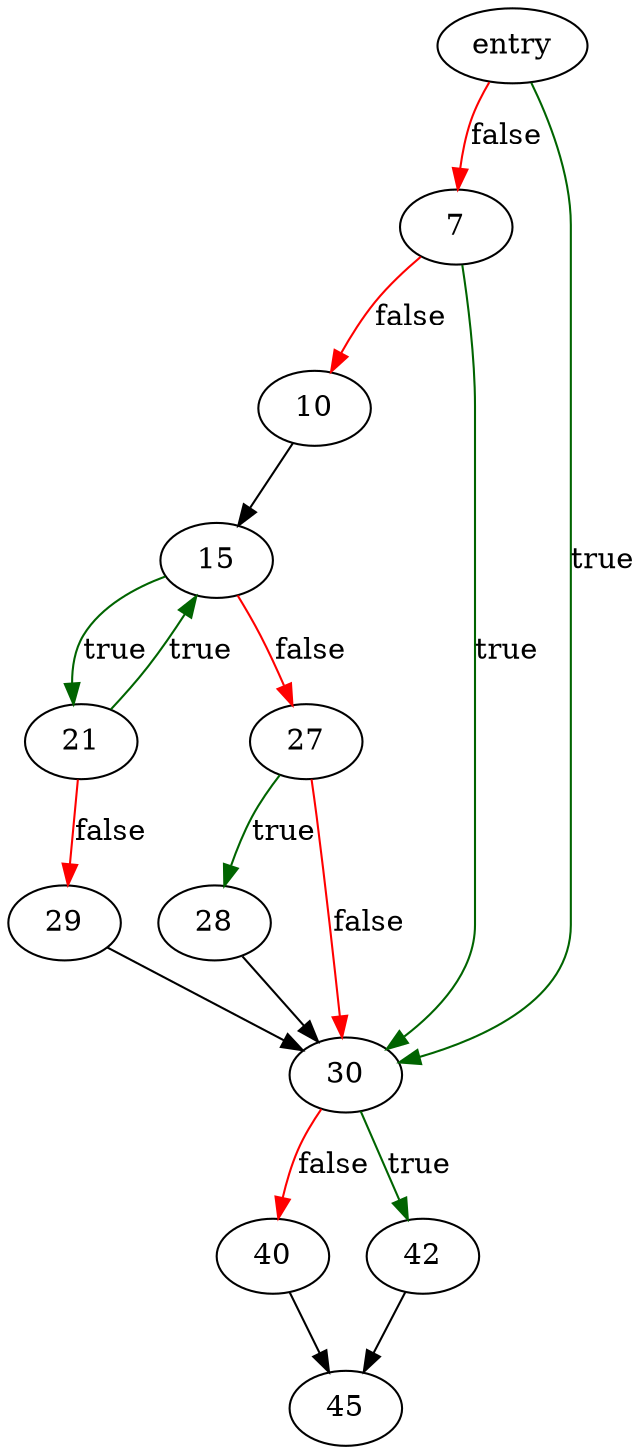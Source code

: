 digraph "perform_basename" {
	// Node definitions.
	3 [label=entry];
	7;
	10;
	15;
	21;
	27;
	28;
	29;
	30;
	40;
	42;
	45;

	// Edge definitions.
	3 -> 7 [
		color=red
		label=false
	];
	3 -> 30 [
		color=darkgreen
		label=true
	];
	7 -> 10 [
		color=red
		label=false
	];
	7 -> 30 [
		color=darkgreen
		label=true
	];
	10 -> 15;
	15 -> 21 [
		color=darkgreen
		label=true
	];
	15 -> 27 [
		color=red
		label=false
	];
	21 -> 15 [
		color=darkgreen
		label=true
	];
	21 -> 29 [
		color=red
		label=false
	];
	27 -> 28 [
		color=darkgreen
		label=true
	];
	27 -> 30 [
		color=red
		label=false
	];
	28 -> 30;
	29 -> 30;
	30 -> 40 [
		color=red
		label=false
	];
	30 -> 42 [
		color=darkgreen
		label=true
	];
	40 -> 45;
	42 -> 45;
}
